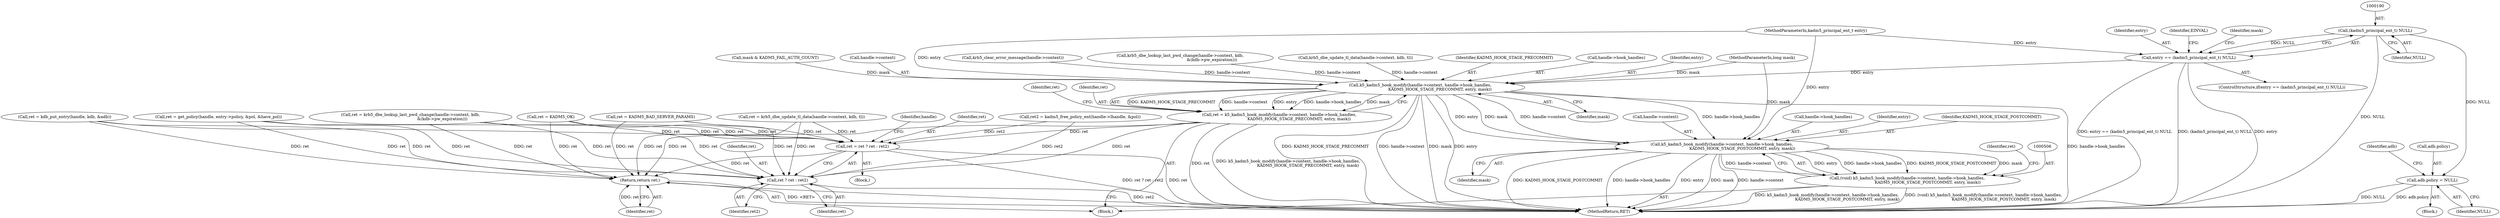 digraph "1_krb5_b863de7fbf080b15e347a736fdda0a82d42f4f6b_0@del" {
"1000189" [label="(Call,(kadm5_principal_ent_t) NULL)"];
"1000187" [label="(Call,entry == (kadm5_principal_ent_t) NULL)"];
"1000482" [label="(Call,k5_kadm5_hook_modify(handle->context, handle->hook_handles,\n                               KADM5_HOOK_STAGE_PRECOMMIT, entry, mask))"];
"1000480" [label="(Call,ret = k5_kadm5_hook_modify(handle->context, handle->hook_handles,\n                               KADM5_HOOK_STAGE_PRECOMMIT, entry, mask))"];
"1000532" [label="(Call,ret = ret ? ret : ret2)"];
"1000543" [label="(Return,return ret;)"];
"1000534" [label="(Call,ret ? ret : ret2)"];
"1000507" [label="(Call,k5_kadm5_hook_modify(handle->context, handle->hook_handles,\n                                KADM5_HOOK_STAGE_POSTCOMMIT, entry, mask))"];
"1000505" [label="(Call,(void) k5_kadm5_hook_modify(handle->context, handle->hook_handles,\n                                KADM5_HOOK_STAGE_POSTCOMMIT, entry, mask))"];
"1000326" [label="(Call,adb.policy = NULL)"];
"1000187" [label="(Call,entry == (kadm5_principal_ent_t) NULL)"];
"1000545" [label="(MethodReturn,RET)"];
"1000534" [label="(Call,ret ? ret : ret2)"];
"1000193" [label="(Identifier,EINVAL)"];
"1000110" [label="(Block,)"];
"1000109" [label="(MethodParameterIn,long mask)"];
"1000523" [label="(Block,)"];
"1000330" [label="(Identifier,NULL)"];
"1000321" [label="(Block,)"];
"1000455" [label="(Call,mask & KADM5_FAIL_AUTH_COUNT)"];
"1000333" [label="(Identifier,adb)"];
"1000128" [label="(Call,krb5_clear_error_message(handle->context))"];
"1000517" [label="(Call,ret = KADM5_OK)"];
"1000535" [label="(Identifier,ret)"];
"1000507" [label="(Call,k5_kadm5_hook_modify(handle->context, handle->hook_handles,\n                                KADM5_HOOK_STAGE_POSTCOMMIT, entry, mask))"];
"1000533" [label="(Identifier,ret)"];
"1000508" [label="(Call,handle->context)"];
"1000539" [label="(Identifier,handle)"];
"1000326" [label="(Call,adb.policy = NULL)"];
"1000283" [label="(Call,ret = krb5_dbe_lookup_last_pwd_change(handle->context, kdb,\n                                                  &(kdb->pw_expiration)))"];
"1000480" [label="(Call,ret = k5_kadm5_hook_modify(handle->context, handle->hook_handles,\n                               KADM5_HOOK_STAGE_PRECOMMIT, entry, mask))"];
"1000191" [label="(Identifier,NULL)"];
"1000189" [label="(Call,(kadm5_principal_ent_t) NULL)"];
"1000483" [label="(Call,handle->context)"];
"1000196" [label="(Identifier,mask)"];
"1000495" [label="(Call,ret = kdb_put_entry(handle, kdb, &adb))"];
"1000108" [label="(MethodParameterIn,kadm5_principal_ent_t entry)"];
"1000524" [label="(Call,ret2 = kadm5_free_policy_ent(handle->lhandle, &pol))"];
"1000240" [label="(Call,ret = get_policy(handle, entry->policy, &pol, &have_pol))"];
"1000188" [label="(Identifier,entry)"];
"1000186" [label="(ControlStructure,if(entry == (kadm5_principal_ent_t) NULL))"];
"1000285" [label="(Call,krb5_dbe_lookup_last_pwd_change(handle->context, kdb,\n                                                  &(kdb->pw_expiration)))"];
"1000481" [label="(Identifier,ret)"];
"1000444" [label="(Call,krb5_dbe_update_tl_data(handle->context, kdb, tl))"];
"1000516" [label="(Identifier,mask)"];
"1000493" [label="(Identifier,ret)"];
"1000466" [label="(Call,ret = KADM5_BAD_SERVER_PARAMS)"];
"1000532" [label="(Call,ret = ret ? ret : ret2)"];
"1000511" [label="(Call,handle->hook_handles)"];
"1000489" [label="(Identifier,KADM5_HOOK_STAGE_PRECOMMIT)"];
"1000327" [label="(Call,adb.policy)"];
"1000537" [label="(Identifier,ret2)"];
"1000515" [label="(Identifier,entry)"];
"1000518" [label="(Identifier,ret)"];
"1000491" [label="(Identifier,mask)"];
"1000482" [label="(Call,k5_kadm5_hook_modify(handle->context, handle->hook_handles,\n                               KADM5_HOOK_STAGE_PRECOMMIT, entry, mask))"];
"1000543" [label="(Return,return ret;)"];
"1000544" [label="(Identifier,ret)"];
"1000536" [label="(Identifier,ret)"];
"1000505" [label="(Call,(void) k5_kadm5_hook_modify(handle->context, handle->hook_handles,\n                                KADM5_HOOK_STAGE_POSTCOMMIT, entry, mask))"];
"1000486" [label="(Call,handle->hook_handles)"];
"1000490" [label="(Identifier,entry)"];
"1000514" [label="(Identifier,KADM5_HOOK_STAGE_POSTCOMMIT)"];
"1000442" [label="(Call,ret = krb5_dbe_update_tl_data(handle->context, kdb, tl))"];
"1000189" -> "1000187"  [label="AST: "];
"1000189" -> "1000191"  [label="CFG: "];
"1000190" -> "1000189"  [label="AST: "];
"1000191" -> "1000189"  [label="AST: "];
"1000187" -> "1000189"  [label="CFG: "];
"1000189" -> "1000545"  [label="DDG: NULL"];
"1000189" -> "1000187"  [label="DDG: NULL"];
"1000189" -> "1000326"  [label="DDG: NULL"];
"1000187" -> "1000186"  [label="AST: "];
"1000188" -> "1000187"  [label="AST: "];
"1000193" -> "1000187"  [label="CFG: "];
"1000196" -> "1000187"  [label="CFG: "];
"1000187" -> "1000545"  [label="DDG: entry"];
"1000187" -> "1000545"  [label="DDG: entry == (kadm5_principal_ent_t) NULL"];
"1000187" -> "1000545"  [label="DDG: (kadm5_principal_ent_t) NULL"];
"1000108" -> "1000187"  [label="DDG: entry"];
"1000187" -> "1000482"  [label="DDG: entry"];
"1000482" -> "1000480"  [label="AST: "];
"1000482" -> "1000491"  [label="CFG: "];
"1000483" -> "1000482"  [label="AST: "];
"1000486" -> "1000482"  [label="AST: "];
"1000489" -> "1000482"  [label="AST: "];
"1000490" -> "1000482"  [label="AST: "];
"1000491" -> "1000482"  [label="AST: "];
"1000480" -> "1000482"  [label="CFG: "];
"1000482" -> "1000545"  [label="DDG: handle->hook_handles"];
"1000482" -> "1000545"  [label="DDG: KADM5_HOOK_STAGE_PRECOMMIT"];
"1000482" -> "1000545"  [label="DDG: handle->context"];
"1000482" -> "1000545"  [label="DDG: mask"];
"1000482" -> "1000545"  [label="DDG: entry"];
"1000482" -> "1000480"  [label="DDG: KADM5_HOOK_STAGE_PRECOMMIT"];
"1000482" -> "1000480"  [label="DDG: handle->context"];
"1000482" -> "1000480"  [label="DDG: entry"];
"1000482" -> "1000480"  [label="DDG: handle->hook_handles"];
"1000482" -> "1000480"  [label="DDG: mask"];
"1000285" -> "1000482"  [label="DDG: handle->context"];
"1000128" -> "1000482"  [label="DDG: handle->context"];
"1000444" -> "1000482"  [label="DDG: handle->context"];
"1000108" -> "1000482"  [label="DDG: entry"];
"1000109" -> "1000482"  [label="DDG: mask"];
"1000455" -> "1000482"  [label="DDG: mask"];
"1000482" -> "1000507"  [label="DDG: handle->context"];
"1000482" -> "1000507"  [label="DDG: handle->hook_handles"];
"1000482" -> "1000507"  [label="DDG: entry"];
"1000482" -> "1000507"  [label="DDG: mask"];
"1000480" -> "1000110"  [label="AST: "];
"1000481" -> "1000480"  [label="AST: "];
"1000493" -> "1000480"  [label="CFG: "];
"1000480" -> "1000545"  [label="DDG: ret"];
"1000480" -> "1000545"  [label="DDG: k5_kadm5_hook_modify(handle->context, handle->hook_handles,\n                               KADM5_HOOK_STAGE_PRECOMMIT, entry, mask)"];
"1000480" -> "1000532"  [label="DDG: ret"];
"1000480" -> "1000534"  [label="DDG: ret"];
"1000480" -> "1000543"  [label="DDG: ret"];
"1000532" -> "1000523"  [label="AST: "];
"1000532" -> "1000534"  [label="CFG: "];
"1000533" -> "1000532"  [label="AST: "];
"1000534" -> "1000532"  [label="AST: "];
"1000539" -> "1000532"  [label="CFG: "];
"1000532" -> "1000545"  [label="DDG: ret"];
"1000532" -> "1000545"  [label="DDG: ret ? ret : ret2"];
"1000495" -> "1000532"  [label="DDG: ret"];
"1000466" -> "1000532"  [label="DDG: ret"];
"1000517" -> "1000532"  [label="DDG: ret"];
"1000240" -> "1000532"  [label="DDG: ret"];
"1000283" -> "1000532"  [label="DDG: ret"];
"1000442" -> "1000532"  [label="DDG: ret"];
"1000524" -> "1000532"  [label="DDG: ret2"];
"1000532" -> "1000543"  [label="DDG: ret"];
"1000543" -> "1000110"  [label="AST: "];
"1000543" -> "1000544"  [label="CFG: "];
"1000544" -> "1000543"  [label="AST: "];
"1000545" -> "1000543"  [label="CFG: "];
"1000543" -> "1000545"  [label="DDG: <RET>"];
"1000544" -> "1000543"  [label="DDG: ret"];
"1000495" -> "1000543"  [label="DDG: ret"];
"1000466" -> "1000543"  [label="DDG: ret"];
"1000517" -> "1000543"  [label="DDG: ret"];
"1000240" -> "1000543"  [label="DDG: ret"];
"1000283" -> "1000543"  [label="DDG: ret"];
"1000442" -> "1000543"  [label="DDG: ret"];
"1000534" -> "1000536"  [label="CFG: "];
"1000534" -> "1000537"  [label="CFG: "];
"1000535" -> "1000534"  [label="AST: "];
"1000536" -> "1000534"  [label="AST: "];
"1000537" -> "1000534"  [label="AST: "];
"1000534" -> "1000545"  [label="DDG: ret2"];
"1000495" -> "1000534"  [label="DDG: ret"];
"1000466" -> "1000534"  [label="DDG: ret"];
"1000517" -> "1000534"  [label="DDG: ret"];
"1000240" -> "1000534"  [label="DDG: ret"];
"1000283" -> "1000534"  [label="DDG: ret"];
"1000442" -> "1000534"  [label="DDG: ret"];
"1000524" -> "1000534"  [label="DDG: ret2"];
"1000507" -> "1000505"  [label="AST: "];
"1000507" -> "1000516"  [label="CFG: "];
"1000508" -> "1000507"  [label="AST: "];
"1000511" -> "1000507"  [label="AST: "];
"1000514" -> "1000507"  [label="AST: "];
"1000515" -> "1000507"  [label="AST: "];
"1000516" -> "1000507"  [label="AST: "];
"1000505" -> "1000507"  [label="CFG: "];
"1000507" -> "1000545"  [label="DDG: KADM5_HOOK_STAGE_POSTCOMMIT"];
"1000507" -> "1000545"  [label="DDG: handle->hook_handles"];
"1000507" -> "1000545"  [label="DDG: entry"];
"1000507" -> "1000545"  [label="DDG: mask"];
"1000507" -> "1000545"  [label="DDG: handle->context"];
"1000507" -> "1000505"  [label="DDG: entry"];
"1000507" -> "1000505"  [label="DDG: handle->hook_handles"];
"1000507" -> "1000505"  [label="DDG: KADM5_HOOK_STAGE_POSTCOMMIT"];
"1000507" -> "1000505"  [label="DDG: mask"];
"1000507" -> "1000505"  [label="DDG: handle->context"];
"1000108" -> "1000507"  [label="DDG: entry"];
"1000109" -> "1000507"  [label="DDG: mask"];
"1000505" -> "1000110"  [label="AST: "];
"1000506" -> "1000505"  [label="AST: "];
"1000518" -> "1000505"  [label="CFG: "];
"1000505" -> "1000545"  [label="DDG: k5_kadm5_hook_modify(handle->context, handle->hook_handles,\n                                KADM5_HOOK_STAGE_POSTCOMMIT, entry, mask)"];
"1000505" -> "1000545"  [label="DDG: (void) k5_kadm5_hook_modify(handle->context, handle->hook_handles,\n                                KADM5_HOOK_STAGE_POSTCOMMIT, entry, mask)"];
"1000326" -> "1000321"  [label="AST: "];
"1000326" -> "1000330"  [label="CFG: "];
"1000327" -> "1000326"  [label="AST: "];
"1000330" -> "1000326"  [label="AST: "];
"1000333" -> "1000326"  [label="CFG: "];
"1000326" -> "1000545"  [label="DDG: NULL"];
"1000326" -> "1000545"  [label="DDG: adb.policy"];
}
